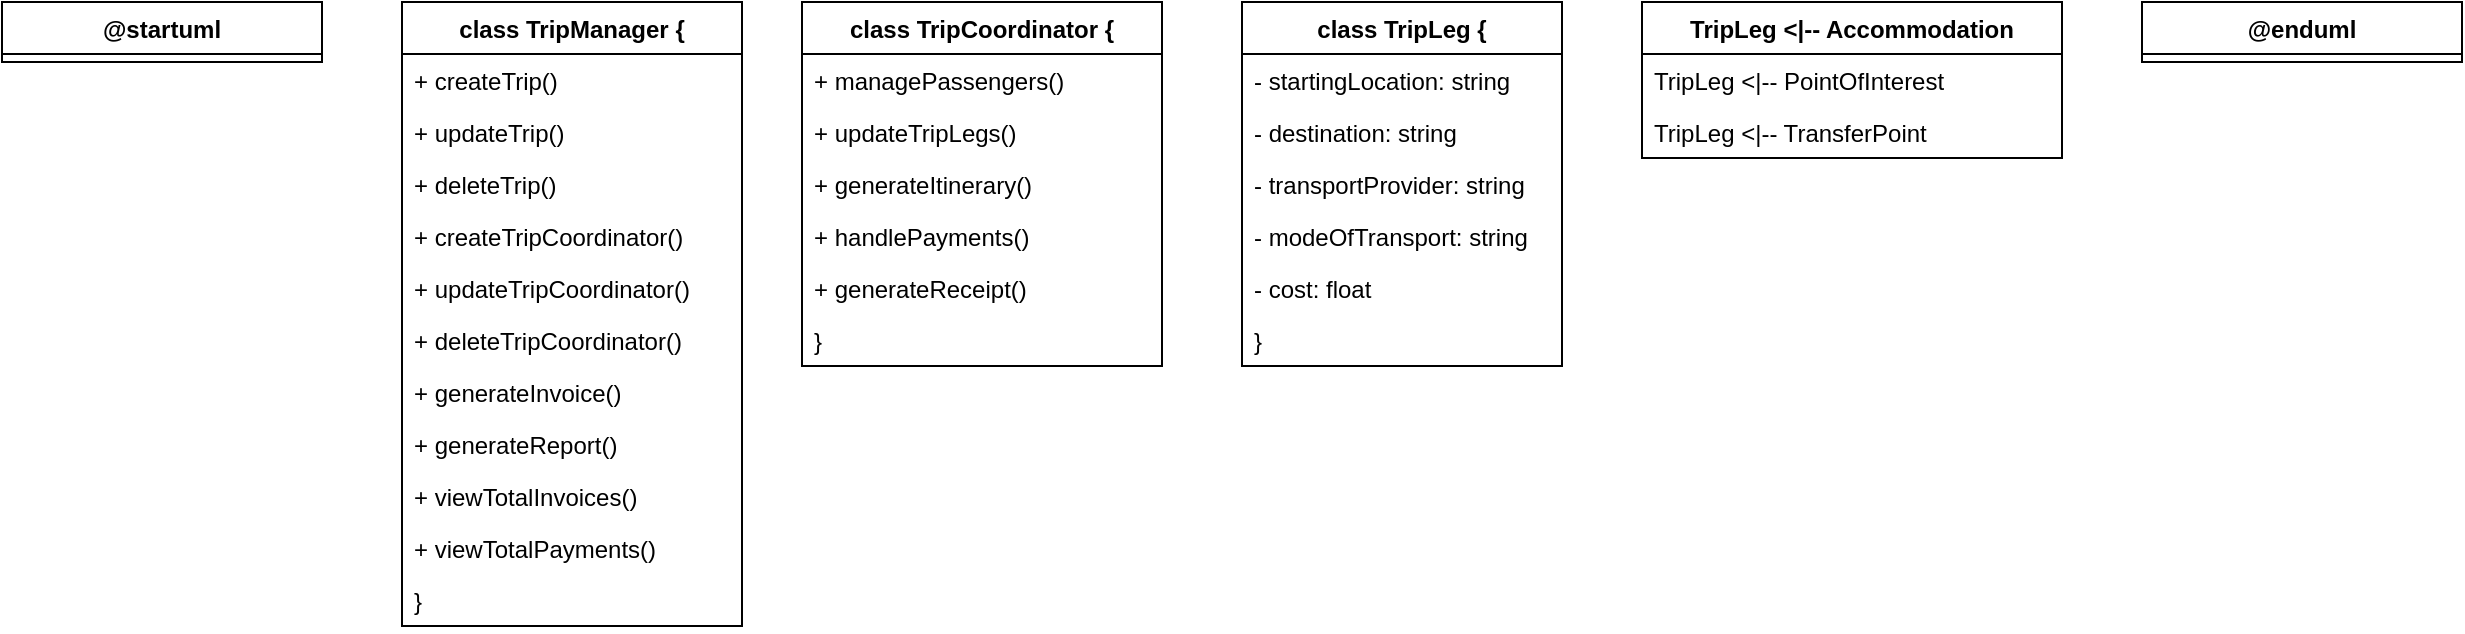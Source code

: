 <mxfile version="23.1.5" type="device">
  <diagram name="Page-1" id="xLLZoTsTC__URnNrSuKc">
    <mxGraphModel dx="1925" dy="820" grid="1" gridSize="10" guides="1" tooltips="1" connect="1" arrows="1" fold="1" page="1" pageScale="1" pageWidth="827" pageHeight="1169" math="0" shadow="0">
      <root>
        <mxCell id="0" />
        <mxCell id="1" parent="0" />
        <mxCell id="dIXKomDdLA_ZdtbtzhFu-1" value="@startuml" style="swimlane;fontStyle=1;childLayout=stackLayout;horizontal=1;startSize=26;horizontalStack=0;resizeParent=1;resizeParentMax=0;resizeLast=0;collapsible=1;marginBottom=0;" vertex="1" parent="1">
          <mxGeometry x="-200" y="210" width="160" height="30" as="geometry" />
        </mxCell>
        <mxCell id="dIXKomDdLA_ZdtbtzhFu-2" value="class TripManager {" style="swimlane;fontStyle=1;childLayout=stackLayout;horizontal=1;startSize=26;horizontalStack=0;resizeParent=1;resizeParentMax=0;resizeLast=0;collapsible=1;marginBottom=0;" vertex="1" parent="1">
          <mxGeometry y="210" width="170" height="312" as="geometry" />
        </mxCell>
        <mxCell id="dIXKomDdLA_ZdtbtzhFu-3" value="    + createTrip()" style="text;strokeColor=none;fillColor=none;align=left;verticalAlign=top;spacingLeft=4;spacingRight=4;overflow=hidden;rotatable=0;points=[[0,0.5],[1,0.5]];portConstraint=eastwest;" vertex="1" parent="dIXKomDdLA_ZdtbtzhFu-2">
          <mxGeometry y="26" width="170" height="26" as="geometry" />
        </mxCell>
        <mxCell id="dIXKomDdLA_ZdtbtzhFu-4" value="    + updateTrip()" style="text;strokeColor=none;fillColor=none;align=left;verticalAlign=top;spacingLeft=4;spacingRight=4;overflow=hidden;rotatable=0;points=[[0,0.5],[1,0.5]];portConstraint=eastwest;" vertex="1" parent="dIXKomDdLA_ZdtbtzhFu-2">
          <mxGeometry y="52" width="170" height="26" as="geometry" />
        </mxCell>
        <mxCell id="dIXKomDdLA_ZdtbtzhFu-5" value="    + deleteTrip()" style="text;strokeColor=none;fillColor=none;align=left;verticalAlign=top;spacingLeft=4;spacingRight=4;overflow=hidden;rotatable=0;points=[[0,0.5],[1,0.5]];portConstraint=eastwest;" vertex="1" parent="dIXKomDdLA_ZdtbtzhFu-2">
          <mxGeometry y="78" width="170" height="26" as="geometry" />
        </mxCell>
        <mxCell id="dIXKomDdLA_ZdtbtzhFu-6" value="    + createTripCoordinator()" style="text;strokeColor=none;fillColor=none;align=left;verticalAlign=top;spacingLeft=4;spacingRight=4;overflow=hidden;rotatable=0;points=[[0,0.5],[1,0.5]];portConstraint=eastwest;" vertex="1" parent="dIXKomDdLA_ZdtbtzhFu-2">
          <mxGeometry y="104" width="170" height="26" as="geometry" />
        </mxCell>
        <mxCell id="dIXKomDdLA_ZdtbtzhFu-7" value="    + updateTripCoordinator()" style="text;strokeColor=none;fillColor=none;align=left;verticalAlign=top;spacingLeft=4;spacingRight=4;overflow=hidden;rotatable=0;points=[[0,0.5],[1,0.5]];portConstraint=eastwest;" vertex="1" parent="dIXKomDdLA_ZdtbtzhFu-2">
          <mxGeometry y="130" width="170" height="26" as="geometry" />
        </mxCell>
        <mxCell id="dIXKomDdLA_ZdtbtzhFu-8" value="    + deleteTripCoordinator()" style="text;strokeColor=none;fillColor=none;align=left;verticalAlign=top;spacingLeft=4;spacingRight=4;overflow=hidden;rotatable=0;points=[[0,0.5],[1,0.5]];portConstraint=eastwest;" vertex="1" parent="dIXKomDdLA_ZdtbtzhFu-2">
          <mxGeometry y="156" width="170" height="26" as="geometry" />
        </mxCell>
        <mxCell id="dIXKomDdLA_ZdtbtzhFu-9" value="    + generateInvoice()" style="text;strokeColor=none;fillColor=none;align=left;verticalAlign=top;spacingLeft=4;spacingRight=4;overflow=hidden;rotatable=0;points=[[0,0.5],[1,0.5]];portConstraint=eastwest;" vertex="1" parent="dIXKomDdLA_ZdtbtzhFu-2">
          <mxGeometry y="182" width="170" height="26" as="geometry" />
        </mxCell>
        <mxCell id="dIXKomDdLA_ZdtbtzhFu-10" value="    + generateReport()" style="text;strokeColor=none;fillColor=none;align=left;verticalAlign=top;spacingLeft=4;spacingRight=4;overflow=hidden;rotatable=0;points=[[0,0.5],[1,0.5]];portConstraint=eastwest;" vertex="1" parent="dIXKomDdLA_ZdtbtzhFu-2">
          <mxGeometry y="208" width="170" height="26" as="geometry" />
        </mxCell>
        <mxCell id="dIXKomDdLA_ZdtbtzhFu-11" value="    + viewTotalInvoices()" style="text;strokeColor=none;fillColor=none;align=left;verticalAlign=top;spacingLeft=4;spacingRight=4;overflow=hidden;rotatable=0;points=[[0,0.5],[1,0.5]];portConstraint=eastwest;" vertex="1" parent="dIXKomDdLA_ZdtbtzhFu-2">
          <mxGeometry y="234" width="170" height="26" as="geometry" />
        </mxCell>
        <mxCell id="dIXKomDdLA_ZdtbtzhFu-12" value="    + viewTotalPayments()" style="text;strokeColor=none;fillColor=none;align=left;verticalAlign=top;spacingLeft=4;spacingRight=4;overflow=hidden;rotatable=0;points=[[0,0.5],[1,0.5]];portConstraint=eastwest;" vertex="1" parent="dIXKomDdLA_ZdtbtzhFu-2">
          <mxGeometry y="260" width="170" height="26" as="geometry" />
        </mxCell>
        <mxCell id="dIXKomDdLA_ZdtbtzhFu-13" value="}" style="text;strokeColor=none;fillColor=none;align=left;verticalAlign=top;spacingLeft=4;spacingRight=4;overflow=hidden;rotatable=0;points=[[0,0.5],[1,0.5]];portConstraint=eastwest;" vertex="1" parent="dIXKomDdLA_ZdtbtzhFu-2">
          <mxGeometry y="286" width="170" height="26" as="geometry" />
        </mxCell>
        <mxCell id="dIXKomDdLA_ZdtbtzhFu-14" value="class TripCoordinator {" style="swimlane;fontStyle=1;childLayout=stackLayout;horizontal=1;startSize=26;horizontalStack=0;resizeParent=1;resizeParentMax=0;resizeLast=0;collapsible=1;marginBottom=0;" vertex="1" parent="1">
          <mxGeometry x="200" y="210" width="180" height="182" as="geometry" />
        </mxCell>
        <mxCell id="dIXKomDdLA_ZdtbtzhFu-15" value="    + managePassengers()" style="text;strokeColor=none;fillColor=none;align=left;verticalAlign=top;spacingLeft=4;spacingRight=4;overflow=hidden;rotatable=0;points=[[0,0.5],[1,0.5]];portConstraint=eastwest;" vertex="1" parent="dIXKomDdLA_ZdtbtzhFu-14">
          <mxGeometry y="26" width="180" height="26" as="geometry" />
        </mxCell>
        <mxCell id="dIXKomDdLA_ZdtbtzhFu-16" value="    + updateTripLegs()" style="text;strokeColor=none;fillColor=none;align=left;verticalAlign=top;spacingLeft=4;spacingRight=4;overflow=hidden;rotatable=0;points=[[0,0.5],[1,0.5]];portConstraint=eastwest;" vertex="1" parent="dIXKomDdLA_ZdtbtzhFu-14">
          <mxGeometry y="52" width="180" height="26" as="geometry" />
        </mxCell>
        <mxCell id="dIXKomDdLA_ZdtbtzhFu-17" value="    + generateItinerary()" style="text;strokeColor=none;fillColor=none;align=left;verticalAlign=top;spacingLeft=4;spacingRight=4;overflow=hidden;rotatable=0;points=[[0,0.5],[1,0.5]];portConstraint=eastwest;" vertex="1" parent="dIXKomDdLA_ZdtbtzhFu-14">
          <mxGeometry y="78" width="180" height="26" as="geometry" />
        </mxCell>
        <mxCell id="dIXKomDdLA_ZdtbtzhFu-18" value="    + handlePayments()" style="text;strokeColor=none;fillColor=none;align=left;verticalAlign=top;spacingLeft=4;spacingRight=4;overflow=hidden;rotatable=0;points=[[0,0.5],[1,0.5]];portConstraint=eastwest;" vertex="1" parent="dIXKomDdLA_ZdtbtzhFu-14">
          <mxGeometry y="104" width="180" height="26" as="geometry" />
        </mxCell>
        <mxCell id="dIXKomDdLA_ZdtbtzhFu-19" value="    + generateReceipt()" style="text;strokeColor=none;fillColor=none;align=left;verticalAlign=top;spacingLeft=4;spacingRight=4;overflow=hidden;rotatable=0;points=[[0,0.5],[1,0.5]];portConstraint=eastwest;" vertex="1" parent="dIXKomDdLA_ZdtbtzhFu-14">
          <mxGeometry y="130" width="180" height="26" as="geometry" />
        </mxCell>
        <mxCell id="dIXKomDdLA_ZdtbtzhFu-20" value="}" style="text;strokeColor=none;fillColor=none;align=left;verticalAlign=top;spacingLeft=4;spacingRight=4;overflow=hidden;rotatable=0;points=[[0,0.5],[1,0.5]];portConstraint=eastwest;" vertex="1" parent="dIXKomDdLA_ZdtbtzhFu-14">
          <mxGeometry y="156" width="180" height="26" as="geometry" />
        </mxCell>
        <mxCell id="dIXKomDdLA_ZdtbtzhFu-21" value="class TripLeg {" style="swimlane;fontStyle=1;childLayout=stackLayout;horizontal=1;startSize=26;horizontalStack=0;resizeParent=1;resizeParentMax=0;resizeLast=0;collapsible=1;marginBottom=0;" vertex="1" parent="1">
          <mxGeometry x="420" y="210" width="160" height="182" as="geometry" />
        </mxCell>
        <mxCell id="dIXKomDdLA_ZdtbtzhFu-22" value="    - startingLocation: string" style="text;strokeColor=none;fillColor=none;align=left;verticalAlign=top;spacingLeft=4;spacingRight=4;overflow=hidden;rotatable=0;points=[[0,0.5],[1,0.5]];portConstraint=eastwest;" vertex="1" parent="dIXKomDdLA_ZdtbtzhFu-21">
          <mxGeometry y="26" width="160" height="26" as="geometry" />
        </mxCell>
        <mxCell id="dIXKomDdLA_ZdtbtzhFu-23" value="    - destination: string" style="text;strokeColor=none;fillColor=none;align=left;verticalAlign=top;spacingLeft=4;spacingRight=4;overflow=hidden;rotatable=0;points=[[0,0.5],[1,0.5]];portConstraint=eastwest;" vertex="1" parent="dIXKomDdLA_ZdtbtzhFu-21">
          <mxGeometry y="52" width="160" height="26" as="geometry" />
        </mxCell>
        <mxCell id="dIXKomDdLA_ZdtbtzhFu-24" value="    - transportProvider: string" style="text;strokeColor=none;fillColor=none;align=left;verticalAlign=top;spacingLeft=4;spacingRight=4;overflow=hidden;rotatable=0;points=[[0,0.5],[1,0.5]];portConstraint=eastwest;" vertex="1" parent="dIXKomDdLA_ZdtbtzhFu-21">
          <mxGeometry y="78" width="160" height="26" as="geometry" />
        </mxCell>
        <mxCell id="dIXKomDdLA_ZdtbtzhFu-25" value="    - modeOfTransport: string" style="text;strokeColor=none;fillColor=none;align=left;verticalAlign=top;spacingLeft=4;spacingRight=4;overflow=hidden;rotatable=0;points=[[0,0.5],[1,0.5]];portConstraint=eastwest;" vertex="1" parent="dIXKomDdLA_ZdtbtzhFu-21">
          <mxGeometry y="104" width="160" height="26" as="geometry" />
        </mxCell>
        <mxCell id="dIXKomDdLA_ZdtbtzhFu-26" value="    - cost: float" style="text;strokeColor=none;fillColor=none;align=left;verticalAlign=top;spacingLeft=4;spacingRight=4;overflow=hidden;rotatable=0;points=[[0,0.5],[1,0.5]];portConstraint=eastwest;" vertex="1" parent="dIXKomDdLA_ZdtbtzhFu-21">
          <mxGeometry y="130" width="160" height="26" as="geometry" />
        </mxCell>
        <mxCell id="dIXKomDdLA_ZdtbtzhFu-27" value="}" style="text;strokeColor=none;fillColor=none;align=left;verticalAlign=top;spacingLeft=4;spacingRight=4;overflow=hidden;rotatable=0;points=[[0,0.5],[1,0.5]];portConstraint=eastwest;" vertex="1" parent="dIXKomDdLA_ZdtbtzhFu-21">
          <mxGeometry y="156" width="160" height="26" as="geometry" />
        </mxCell>
        <mxCell id="dIXKomDdLA_ZdtbtzhFu-28" value="TripLeg &lt;|-- Accommodation" style="swimlane;fontStyle=1;childLayout=stackLayout;horizontal=1;startSize=26;horizontalStack=0;resizeParent=1;resizeParentMax=0;resizeLast=0;collapsible=1;marginBottom=0;" vertex="1" parent="1">
          <mxGeometry x="620" y="210" width="210" height="78" as="geometry" />
        </mxCell>
        <mxCell id="dIXKomDdLA_ZdtbtzhFu-29" value="TripLeg &lt;|-- PointOfInterest" style="text;strokeColor=none;fillColor=none;align=left;verticalAlign=top;spacingLeft=4;spacingRight=4;overflow=hidden;rotatable=0;points=[[0,0.5],[1,0.5]];portConstraint=eastwest;" vertex="1" parent="dIXKomDdLA_ZdtbtzhFu-28">
          <mxGeometry y="26" width="210" height="26" as="geometry" />
        </mxCell>
        <mxCell id="dIXKomDdLA_ZdtbtzhFu-30" value="TripLeg &lt;|-- TransferPoint" style="text;strokeColor=none;fillColor=none;align=left;verticalAlign=top;spacingLeft=4;spacingRight=4;overflow=hidden;rotatable=0;points=[[0,0.5],[1,0.5]];portConstraint=eastwest;" vertex="1" parent="dIXKomDdLA_ZdtbtzhFu-28">
          <mxGeometry y="52" width="210" height="26" as="geometry" />
        </mxCell>
        <mxCell id="dIXKomDdLA_ZdtbtzhFu-31" value="@enduml" style="swimlane;fontStyle=1;childLayout=stackLayout;horizontal=1;startSize=26;horizontalStack=0;resizeParent=1;resizeParentMax=0;resizeLast=0;collapsible=1;marginBottom=0;" vertex="1" parent="1">
          <mxGeometry x="870" y="210" width="160" height="30" as="geometry" />
        </mxCell>
      </root>
    </mxGraphModel>
  </diagram>
</mxfile>
